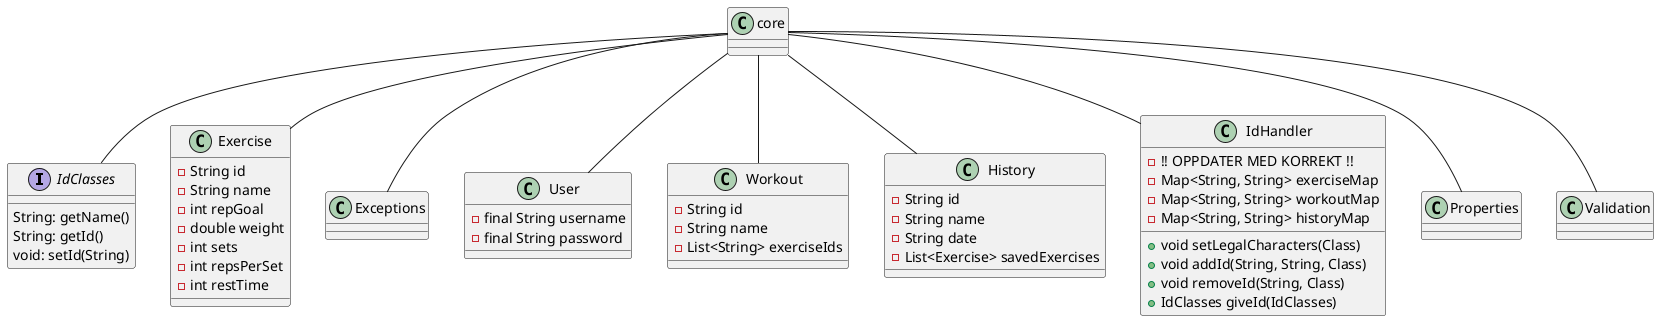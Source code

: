 @startuml Core Diagram

interface IdClasses {
  String: getName()
  String: getId()
  void: setId(String)
}

class Exercise {
  -String id
  -String name
  -int repGoal
  -double weight
  -int sets
  -int repsPerSet
  -int restTime
}

class Exceptions {

}

class User {
  -final String username
  -final String password
}

class Workout {
  -String id
  -String name
  -List<String> exerciseIds
}

class History {
  -String id
  -String name
  -String date
  -List<Exercise> savedExercises
}

class IdHandler {
  - !! OPPDATER MED KORREKT !!
  -Map<String, String> exerciseMap
  -Map<String, String> workoutMap
  -Map<String, String> historyMap
  +void setLegalCharacters(Class)
  +void addId(String, String, Class)
  +void removeId(String, Class)
  +IdClasses giveId(IdClasses)

}

class Properties {

}

class Validation {

}

core -- Exercise
core -- User
core -- History
core -- Workout
core -- IdHandler
core -- Exceptions
core -- Properties
core -- IdClasses
core -- Validation
@enduml